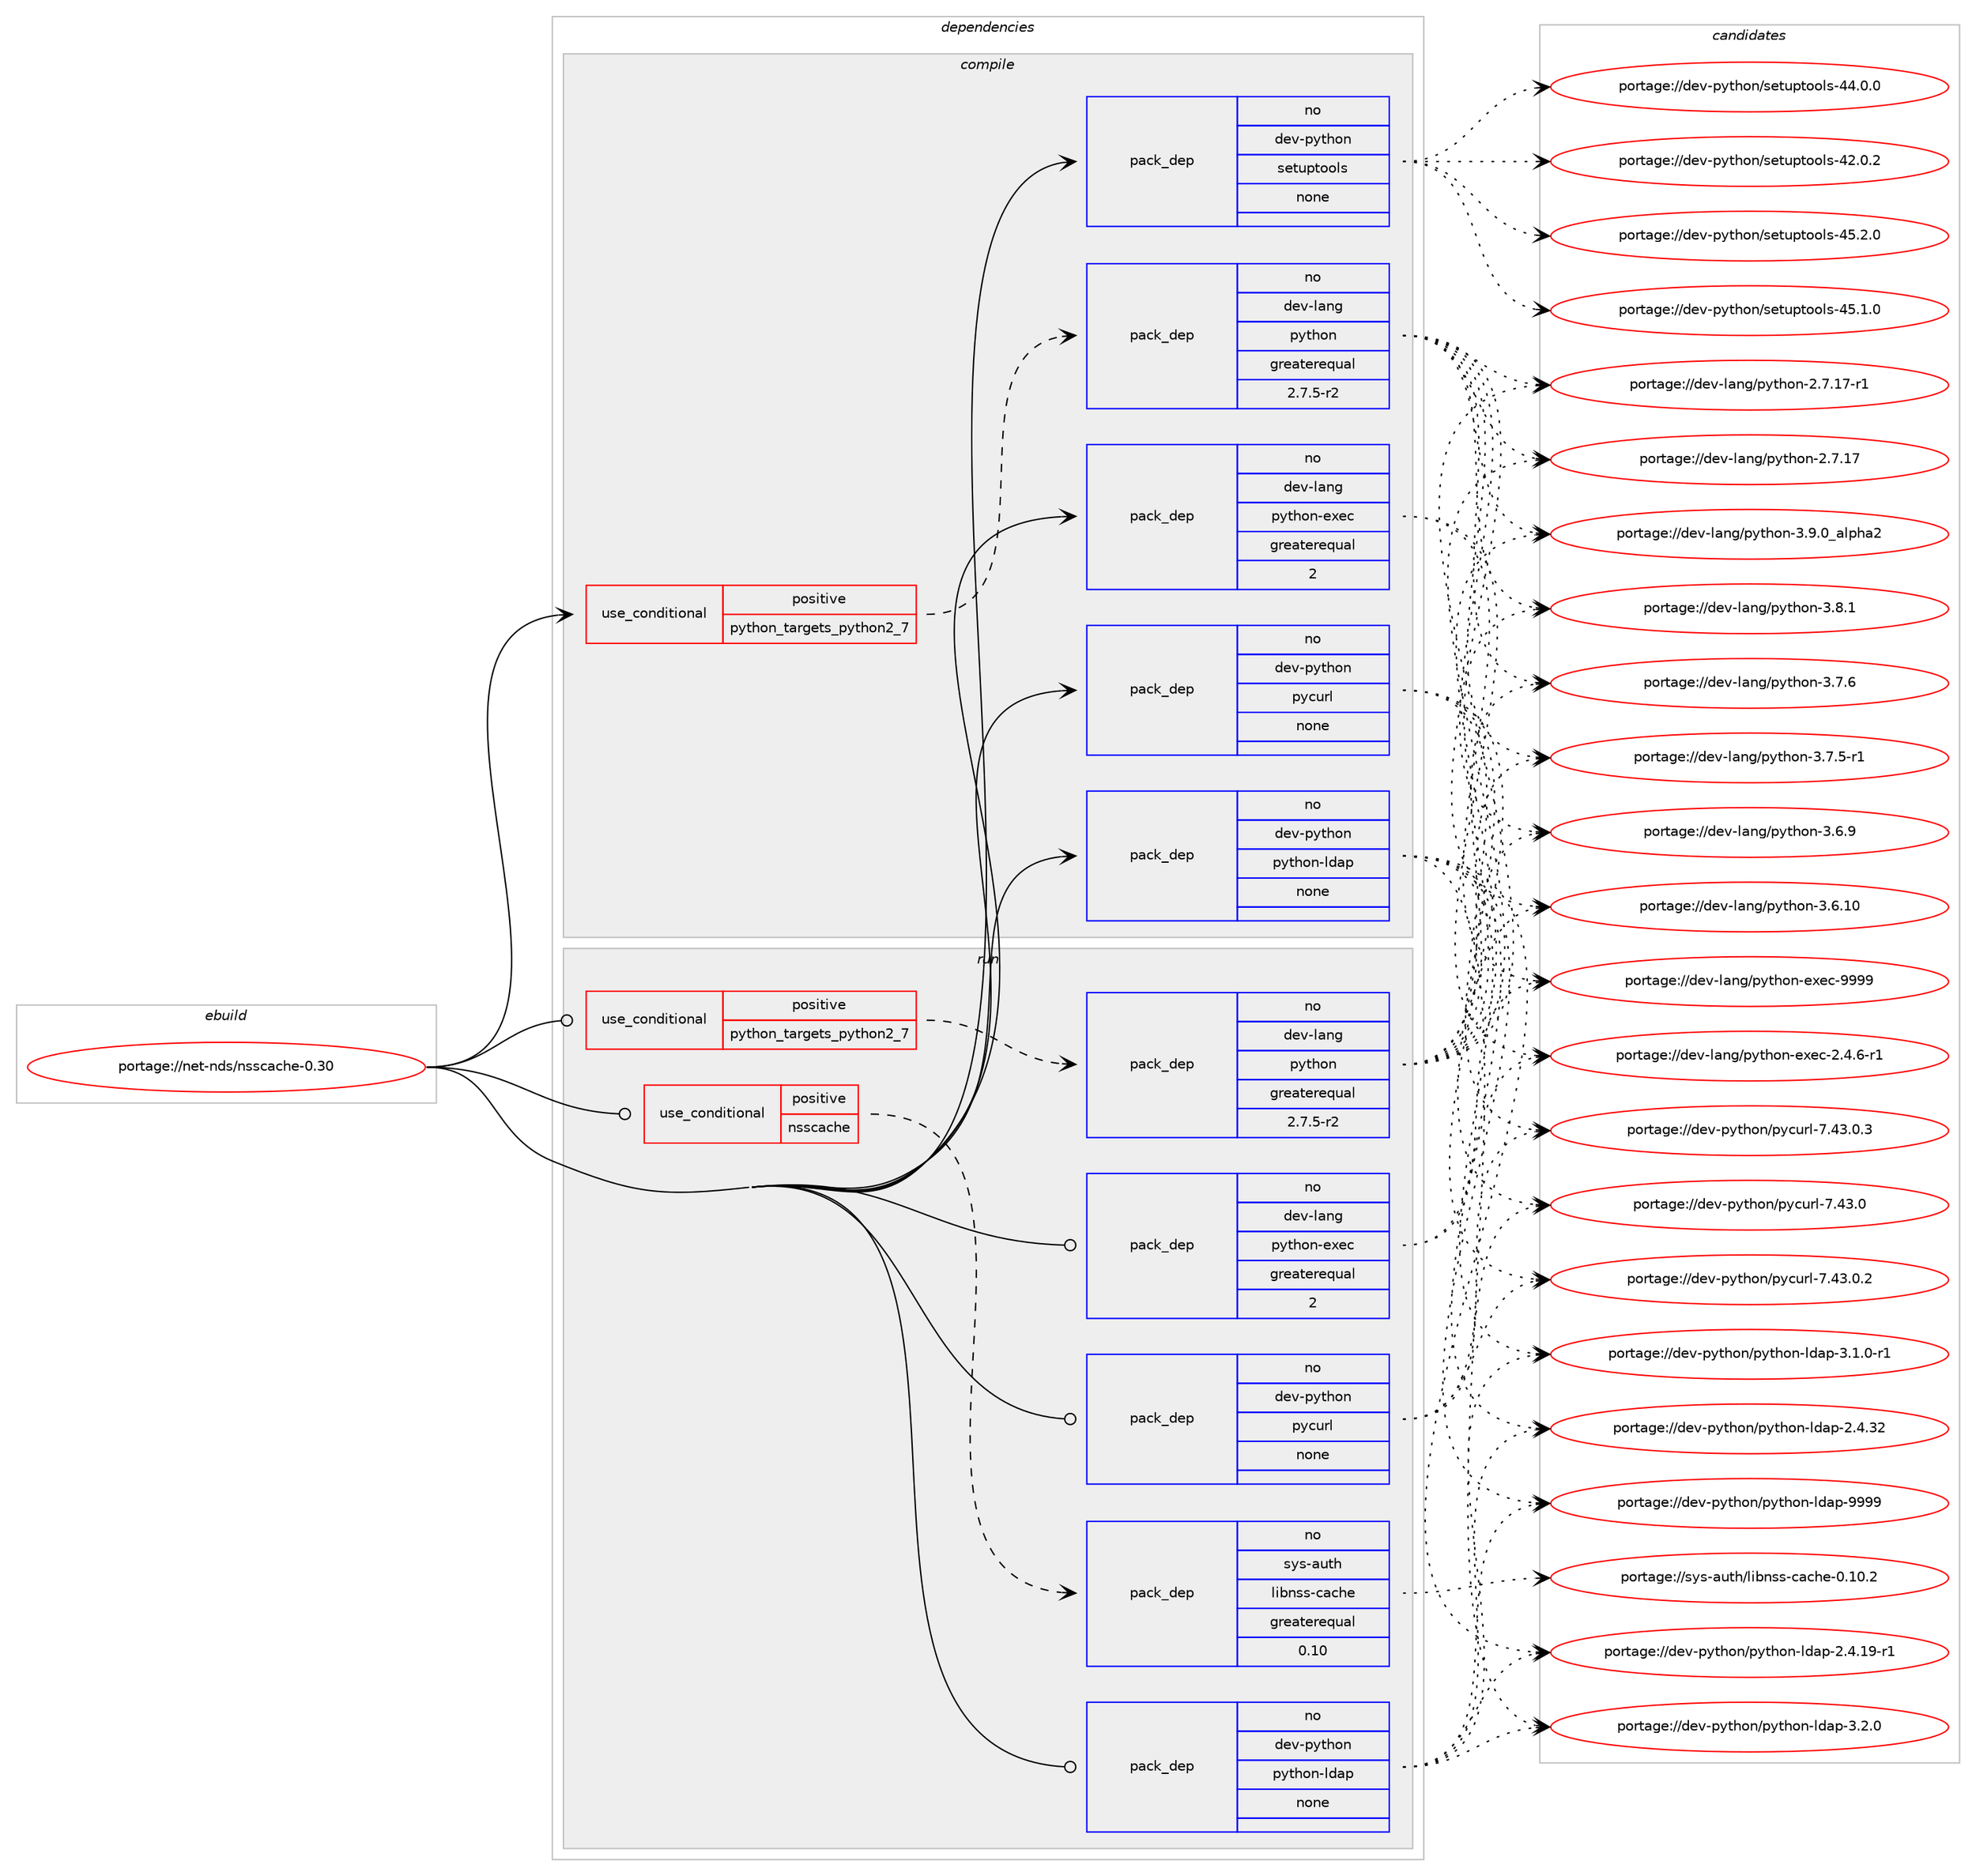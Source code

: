 digraph prolog {

# *************
# Graph options
# *************

newrank=true;
concentrate=true;
compound=true;
graph [rankdir=LR,fontname=Helvetica,fontsize=10,ranksep=1.5];#, ranksep=2.5, nodesep=0.2];
edge  [arrowhead=vee];
node  [fontname=Helvetica,fontsize=10];

# **********
# The ebuild
# **********

subgraph cluster_leftcol {
color=gray;
rank=same;
label=<<i>ebuild</i>>;
id [label="portage://net-nds/nsscache-0.30", color=red, width=4, href="../net-nds/nsscache-0.30.svg"];
}

# ****************
# The dependencies
# ****************

subgraph cluster_midcol {
color=gray;
label=<<i>dependencies</i>>;
subgraph cluster_compile {
fillcolor="#eeeeee";
style=filled;
label=<<i>compile</i>>;
subgraph cond24351 {
dependency119044 [label=<<TABLE BORDER="0" CELLBORDER="1" CELLSPACING="0" CELLPADDING="4"><TR><TD ROWSPAN="3" CELLPADDING="10">use_conditional</TD></TR><TR><TD>positive</TD></TR><TR><TD>python_targets_python2_7</TD></TR></TABLE>>, shape=none, color=red];
subgraph pack92725 {
dependency119045 [label=<<TABLE BORDER="0" CELLBORDER="1" CELLSPACING="0" CELLPADDING="4" WIDTH="220"><TR><TD ROWSPAN="6" CELLPADDING="30">pack_dep</TD></TR><TR><TD WIDTH="110">no</TD></TR><TR><TD>dev-lang</TD></TR><TR><TD>python</TD></TR><TR><TD>greaterequal</TD></TR><TR><TD>2.7.5-r2</TD></TR></TABLE>>, shape=none, color=blue];
}
dependency119044:e -> dependency119045:w [weight=20,style="dashed",arrowhead="vee"];
}
id:e -> dependency119044:w [weight=20,style="solid",arrowhead="vee"];
subgraph pack92726 {
dependency119046 [label=<<TABLE BORDER="0" CELLBORDER="1" CELLSPACING="0" CELLPADDING="4" WIDTH="220"><TR><TD ROWSPAN="6" CELLPADDING="30">pack_dep</TD></TR><TR><TD WIDTH="110">no</TD></TR><TR><TD>dev-lang</TD></TR><TR><TD>python-exec</TD></TR><TR><TD>greaterequal</TD></TR><TR><TD>2</TD></TR></TABLE>>, shape=none, color=blue];
}
id:e -> dependency119046:w [weight=20,style="solid",arrowhead="vee"];
subgraph pack92727 {
dependency119047 [label=<<TABLE BORDER="0" CELLBORDER="1" CELLSPACING="0" CELLPADDING="4" WIDTH="220"><TR><TD ROWSPAN="6" CELLPADDING="30">pack_dep</TD></TR><TR><TD WIDTH="110">no</TD></TR><TR><TD>dev-python</TD></TR><TR><TD>pycurl</TD></TR><TR><TD>none</TD></TR><TR><TD></TD></TR></TABLE>>, shape=none, color=blue];
}
id:e -> dependency119047:w [weight=20,style="solid",arrowhead="vee"];
subgraph pack92728 {
dependency119048 [label=<<TABLE BORDER="0" CELLBORDER="1" CELLSPACING="0" CELLPADDING="4" WIDTH="220"><TR><TD ROWSPAN="6" CELLPADDING="30">pack_dep</TD></TR><TR><TD WIDTH="110">no</TD></TR><TR><TD>dev-python</TD></TR><TR><TD>python-ldap</TD></TR><TR><TD>none</TD></TR><TR><TD></TD></TR></TABLE>>, shape=none, color=blue];
}
id:e -> dependency119048:w [weight=20,style="solid",arrowhead="vee"];
subgraph pack92729 {
dependency119049 [label=<<TABLE BORDER="0" CELLBORDER="1" CELLSPACING="0" CELLPADDING="4" WIDTH="220"><TR><TD ROWSPAN="6" CELLPADDING="30">pack_dep</TD></TR><TR><TD WIDTH="110">no</TD></TR><TR><TD>dev-python</TD></TR><TR><TD>setuptools</TD></TR><TR><TD>none</TD></TR><TR><TD></TD></TR></TABLE>>, shape=none, color=blue];
}
id:e -> dependency119049:w [weight=20,style="solid",arrowhead="vee"];
}
subgraph cluster_compileandrun {
fillcolor="#eeeeee";
style=filled;
label=<<i>compile and run</i>>;
}
subgraph cluster_run {
fillcolor="#eeeeee";
style=filled;
label=<<i>run</i>>;
subgraph cond24352 {
dependency119050 [label=<<TABLE BORDER="0" CELLBORDER="1" CELLSPACING="0" CELLPADDING="4"><TR><TD ROWSPAN="3" CELLPADDING="10">use_conditional</TD></TR><TR><TD>positive</TD></TR><TR><TD>nsscache</TD></TR></TABLE>>, shape=none, color=red];
subgraph pack92730 {
dependency119051 [label=<<TABLE BORDER="0" CELLBORDER="1" CELLSPACING="0" CELLPADDING="4" WIDTH="220"><TR><TD ROWSPAN="6" CELLPADDING="30">pack_dep</TD></TR><TR><TD WIDTH="110">no</TD></TR><TR><TD>sys-auth</TD></TR><TR><TD>libnss-cache</TD></TR><TR><TD>greaterequal</TD></TR><TR><TD>0.10</TD></TR></TABLE>>, shape=none, color=blue];
}
dependency119050:e -> dependency119051:w [weight=20,style="dashed",arrowhead="vee"];
}
id:e -> dependency119050:w [weight=20,style="solid",arrowhead="odot"];
subgraph cond24353 {
dependency119052 [label=<<TABLE BORDER="0" CELLBORDER="1" CELLSPACING="0" CELLPADDING="4"><TR><TD ROWSPAN="3" CELLPADDING="10">use_conditional</TD></TR><TR><TD>positive</TD></TR><TR><TD>python_targets_python2_7</TD></TR></TABLE>>, shape=none, color=red];
subgraph pack92731 {
dependency119053 [label=<<TABLE BORDER="0" CELLBORDER="1" CELLSPACING="0" CELLPADDING="4" WIDTH="220"><TR><TD ROWSPAN="6" CELLPADDING="30">pack_dep</TD></TR><TR><TD WIDTH="110">no</TD></TR><TR><TD>dev-lang</TD></TR><TR><TD>python</TD></TR><TR><TD>greaterequal</TD></TR><TR><TD>2.7.5-r2</TD></TR></TABLE>>, shape=none, color=blue];
}
dependency119052:e -> dependency119053:w [weight=20,style="dashed",arrowhead="vee"];
}
id:e -> dependency119052:w [weight=20,style="solid",arrowhead="odot"];
subgraph pack92732 {
dependency119054 [label=<<TABLE BORDER="0" CELLBORDER="1" CELLSPACING="0" CELLPADDING="4" WIDTH="220"><TR><TD ROWSPAN="6" CELLPADDING="30">pack_dep</TD></TR><TR><TD WIDTH="110">no</TD></TR><TR><TD>dev-lang</TD></TR><TR><TD>python-exec</TD></TR><TR><TD>greaterequal</TD></TR><TR><TD>2</TD></TR></TABLE>>, shape=none, color=blue];
}
id:e -> dependency119054:w [weight=20,style="solid",arrowhead="odot"];
subgraph pack92733 {
dependency119055 [label=<<TABLE BORDER="0" CELLBORDER="1" CELLSPACING="0" CELLPADDING="4" WIDTH="220"><TR><TD ROWSPAN="6" CELLPADDING="30">pack_dep</TD></TR><TR><TD WIDTH="110">no</TD></TR><TR><TD>dev-python</TD></TR><TR><TD>pycurl</TD></TR><TR><TD>none</TD></TR><TR><TD></TD></TR></TABLE>>, shape=none, color=blue];
}
id:e -> dependency119055:w [weight=20,style="solid",arrowhead="odot"];
subgraph pack92734 {
dependency119056 [label=<<TABLE BORDER="0" CELLBORDER="1" CELLSPACING="0" CELLPADDING="4" WIDTH="220"><TR><TD ROWSPAN="6" CELLPADDING="30">pack_dep</TD></TR><TR><TD WIDTH="110">no</TD></TR><TR><TD>dev-python</TD></TR><TR><TD>python-ldap</TD></TR><TR><TD>none</TD></TR><TR><TD></TD></TR></TABLE>>, shape=none, color=blue];
}
id:e -> dependency119056:w [weight=20,style="solid",arrowhead="odot"];
}
}

# **************
# The candidates
# **************

subgraph cluster_choices {
rank=same;
color=gray;
label=<<i>candidates</i>>;

subgraph choice92725 {
color=black;
nodesep=1;
choice10010111845108971101034711212111610411111045514657464895971081121049750 [label="portage://dev-lang/python-3.9.0_alpha2", color=red, width=4,href="../dev-lang/python-3.9.0_alpha2.svg"];
choice100101118451089711010347112121116104111110455146564649 [label="portage://dev-lang/python-3.8.1", color=red, width=4,href="../dev-lang/python-3.8.1.svg"];
choice100101118451089711010347112121116104111110455146554654 [label="portage://dev-lang/python-3.7.6", color=red, width=4,href="../dev-lang/python-3.7.6.svg"];
choice1001011184510897110103471121211161041111104551465546534511449 [label="portage://dev-lang/python-3.7.5-r1", color=red, width=4,href="../dev-lang/python-3.7.5-r1.svg"];
choice100101118451089711010347112121116104111110455146544657 [label="portage://dev-lang/python-3.6.9", color=red, width=4,href="../dev-lang/python-3.6.9.svg"];
choice10010111845108971101034711212111610411111045514654464948 [label="portage://dev-lang/python-3.6.10", color=red, width=4,href="../dev-lang/python-3.6.10.svg"];
choice100101118451089711010347112121116104111110455046554649554511449 [label="portage://dev-lang/python-2.7.17-r1", color=red, width=4,href="../dev-lang/python-2.7.17-r1.svg"];
choice10010111845108971101034711212111610411111045504655464955 [label="portage://dev-lang/python-2.7.17", color=red, width=4,href="../dev-lang/python-2.7.17.svg"];
dependency119045:e -> choice10010111845108971101034711212111610411111045514657464895971081121049750:w [style=dotted,weight="100"];
dependency119045:e -> choice100101118451089711010347112121116104111110455146564649:w [style=dotted,weight="100"];
dependency119045:e -> choice100101118451089711010347112121116104111110455146554654:w [style=dotted,weight="100"];
dependency119045:e -> choice1001011184510897110103471121211161041111104551465546534511449:w [style=dotted,weight="100"];
dependency119045:e -> choice100101118451089711010347112121116104111110455146544657:w [style=dotted,weight="100"];
dependency119045:e -> choice10010111845108971101034711212111610411111045514654464948:w [style=dotted,weight="100"];
dependency119045:e -> choice100101118451089711010347112121116104111110455046554649554511449:w [style=dotted,weight="100"];
dependency119045:e -> choice10010111845108971101034711212111610411111045504655464955:w [style=dotted,weight="100"];
}
subgraph choice92726 {
color=black;
nodesep=1;
choice10010111845108971101034711212111610411111045101120101994557575757 [label="portage://dev-lang/python-exec-9999", color=red, width=4,href="../dev-lang/python-exec-9999.svg"];
choice10010111845108971101034711212111610411111045101120101994550465246544511449 [label="portage://dev-lang/python-exec-2.4.6-r1", color=red, width=4,href="../dev-lang/python-exec-2.4.6-r1.svg"];
dependency119046:e -> choice10010111845108971101034711212111610411111045101120101994557575757:w [style=dotted,weight="100"];
dependency119046:e -> choice10010111845108971101034711212111610411111045101120101994550465246544511449:w [style=dotted,weight="100"];
}
subgraph choice92727 {
color=black;
nodesep=1;
choice100101118451121211161041111104711212199117114108455546525146484651 [label="portage://dev-python/pycurl-7.43.0.3", color=red, width=4,href="../dev-python/pycurl-7.43.0.3.svg"];
choice100101118451121211161041111104711212199117114108455546525146484650 [label="portage://dev-python/pycurl-7.43.0.2", color=red, width=4,href="../dev-python/pycurl-7.43.0.2.svg"];
choice10010111845112121116104111110471121219911711410845554652514648 [label="portage://dev-python/pycurl-7.43.0", color=red, width=4,href="../dev-python/pycurl-7.43.0.svg"];
dependency119047:e -> choice100101118451121211161041111104711212199117114108455546525146484651:w [style=dotted,weight="100"];
dependency119047:e -> choice100101118451121211161041111104711212199117114108455546525146484650:w [style=dotted,weight="100"];
dependency119047:e -> choice10010111845112121116104111110471121219911711410845554652514648:w [style=dotted,weight="100"];
}
subgraph choice92728 {
color=black;
nodesep=1;
choice100101118451121211161041111104711212111610411111045108100971124557575757 [label="portage://dev-python/python-ldap-9999", color=red, width=4,href="../dev-python/python-ldap-9999.svg"];
choice10010111845112121116104111110471121211161041111104510810097112455146504648 [label="portage://dev-python/python-ldap-3.2.0", color=red, width=4,href="../dev-python/python-ldap-3.2.0.svg"];
choice100101118451121211161041111104711212111610411111045108100971124551464946484511449 [label="portage://dev-python/python-ldap-3.1.0-r1", color=red, width=4,href="../dev-python/python-ldap-3.1.0-r1.svg"];
choice1001011184511212111610411111047112121116104111110451081009711245504652465150 [label="portage://dev-python/python-ldap-2.4.32", color=red, width=4,href="../dev-python/python-ldap-2.4.32.svg"];
choice10010111845112121116104111110471121211161041111104510810097112455046524649574511449 [label="portage://dev-python/python-ldap-2.4.19-r1", color=red, width=4,href="../dev-python/python-ldap-2.4.19-r1.svg"];
dependency119048:e -> choice100101118451121211161041111104711212111610411111045108100971124557575757:w [style=dotted,weight="100"];
dependency119048:e -> choice10010111845112121116104111110471121211161041111104510810097112455146504648:w [style=dotted,weight="100"];
dependency119048:e -> choice100101118451121211161041111104711212111610411111045108100971124551464946484511449:w [style=dotted,weight="100"];
dependency119048:e -> choice1001011184511212111610411111047112121116104111110451081009711245504652465150:w [style=dotted,weight="100"];
dependency119048:e -> choice10010111845112121116104111110471121211161041111104510810097112455046524649574511449:w [style=dotted,weight="100"];
}
subgraph choice92729 {
color=black;
nodesep=1;
choice100101118451121211161041111104711510111611711211611111110811545525346504648 [label="portage://dev-python/setuptools-45.2.0", color=red, width=4,href="../dev-python/setuptools-45.2.0.svg"];
choice100101118451121211161041111104711510111611711211611111110811545525346494648 [label="portage://dev-python/setuptools-45.1.0", color=red, width=4,href="../dev-python/setuptools-45.1.0.svg"];
choice100101118451121211161041111104711510111611711211611111110811545525246484648 [label="portage://dev-python/setuptools-44.0.0", color=red, width=4,href="../dev-python/setuptools-44.0.0.svg"];
choice100101118451121211161041111104711510111611711211611111110811545525046484650 [label="portage://dev-python/setuptools-42.0.2", color=red, width=4,href="../dev-python/setuptools-42.0.2.svg"];
dependency119049:e -> choice100101118451121211161041111104711510111611711211611111110811545525346504648:w [style=dotted,weight="100"];
dependency119049:e -> choice100101118451121211161041111104711510111611711211611111110811545525346494648:w [style=dotted,weight="100"];
dependency119049:e -> choice100101118451121211161041111104711510111611711211611111110811545525246484648:w [style=dotted,weight="100"];
dependency119049:e -> choice100101118451121211161041111104711510111611711211611111110811545525046484650:w [style=dotted,weight="100"];
}
subgraph choice92730 {
color=black;
nodesep=1;
choice115121115459711711610447108105981101151154599979910410145484649484650 [label="portage://sys-auth/libnss-cache-0.10.2", color=red, width=4,href="../sys-auth/libnss-cache-0.10.2.svg"];
dependency119051:e -> choice115121115459711711610447108105981101151154599979910410145484649484650:w [style=dotted,weight="100"];
}
subgraph choice92731 {
color=black;
nodesep=1;
choice10010111845108971101034711212111610411111045514657464895971081121049750 [label="portage://dev-lang/python-3.9.0_alpha2", color=red, width=4,href="../dev-lang/python-3.9.0_alpha2.svg"];
choice100101118451089711010347112121116104111110455146564649 [label="portage://dev-lang/python-3.8.1", color=red, width=4,href="../dev-lang/python-3.8.1.svg"];
choice100101118451089711010347112121116104111110455146554654 [label="portage://dev-lang/python-3.7.6", color=red, width=4,href="../dev-lang/python-3.7.6.svg"];
choice1001011184510897110103471121211161041111104551465546534511449 [label="portage://dev-lang/python-3.7.5-r1", color=red, width=4,href="../dev-lang/python-3.7.5-r1.svg"];
choice100101118451089711010347112121116104111110455146544657 [label="portage://dev-lang/python-3.6.9", color=red, width=4,href="../dev-lang/python-3.6.9.svg"];
choice10010111845108971101034711212111610411111045514654464948 [label="portage://dev-lang/python-3.6.10", color=red, width=4,href="../dev-lang/python-3.6.10.svg"];
choice100101118451089711010347112121116104111110455046554649554511449 [label="portage://dev-lang/python-2.7.17-r1", color=red, width=4,href="../dev-lang/python-2.7.17-r1.svg"];
choice10010111845108971101034711212111610411111045504655464955 [label="portage://dev-lang/python-2.7.17", color=red, width=4,href="../dev-lang/python-2.7.17.svg"];
dependency119053:e -> choice10010111845108971101034711212111610411111045514657464895971081121049750:w [style=dotted,weight="100"];
dependency119053:e -> choice100101118451089711010347112121116104111110455146564649:w [style=dotted,weight="100"];
dependency119053:e -> choice100101118451089711010347112121116104111110455146554654:w [style=dotted,weight="100"];
dependency119053:e -> choice1001011184510897110103471121211161041111104551465546534511449:w [style=dotted,weight="100"];
dependency119053:e -> choice100101118451089711010347112121116104111110455146544657:w [style=dotted,weight="100"];
dependency119053:e -> choice10010111845108971101034711212111610411111045514654464948:w [style=dotted,weight="100"];
dependency119053:e -> choice100101118451089711010347112121116104111110455046554649554511449:w [style=dotted,weight="100"];
dependency119053:e -> choice10010111845108971101034711212111610411111045504655464955:w [style=dotted,weight="100"];
}
subgraph choice92732 {
color=black;
nodesep=1;
choice10010111845108971101034711212111610411111045101120101994557575757 [label="portage://dev-lang/python-exec-9999", color=red, width=4,href="../dev-lang/python-exec-9999.svg"];
choice10010111845108971101034711212111610411111045101120101994550465246544511449 [label="portage://dev-lang/python-exec-2.4.6-r1", color=red, width=4,href="../dev-lang/python-exec-2.4.6-r1.svg"];
dependency119054:e -> choice10010111845108971101034711212111610411111045101120101994557575757:w [style=dotted,weight="100"];
dependency119054:e -> choice10010111845108971101034711212111610411111045101120101994550465246544511449:w [style=dotted,weight="100"];
}
subgraph choice92733 {
color=black;
nodesep=1;
choice100101118451121211161041111104711212199117114108455546525146484651 [label="portage://dev-python/pycurl-7.43.0.3", color=red, width=4,href="../dev-python/pycurl-7.43.0.3.svg"];
choice100101118451121211161041111104711212199117114108455546525146484650 [label="portage://dev-python/pycurl-7.43.0.2", color=red, width=4,href="../dev-python/pycurl-7.43.0.2.svg"];
choice10010111845112121116104111110471121219911711410845554652514648 [label="portage://dev-python/pycurl-7.43.0", color=red, width=4,href="../dev-python/pycurl-7.43.0.svg"];
dependency119055:e -> choice100101118451121211161041111104711212199117114108455546525146484651:w [style=dotted,weight="100"];
dependency119055:e -> choice100101118451121211161041111104711212199117114108455546525146484650:w [style=dotted,weight="100"];
dependency119055:e -> choice10010111845112121116104111110471121219911711410845554652514648:w [style=dotted,weight="100"];
}
subgraph choice92734 {
color=black;
nodesep=1;
choice100101118451121211161041111104711212111610411111045108100971124557575757 [label="portage://dev-python/python-ldap-9999", color=red, width=4,href="../dev-python/python-ldap-9999.svg"];
choice10010111845112121116104111110471121211161041111104510810097112455146504648 [label="portage://dev-python/python-ldap-3.2.0", color=red, width=4,href="../dev-python/python-ldap-3.2.0.svg"];
choice100101118451121211161041111104711212111610411111045108100971124551464946484511449 [label="portage://dev-python/python-ldap-3.1.0-r1", color=red, width=4,href="../dev-python/python-ldap-3.1.0-r1.svg"];
choice1001011184511212111610411111047112121116104111110451081009711245504652465150 [label="portage://dev-python/python-ldap-2.4.32", color=red, width=4,href="../dev-python/python-ldap-2.4.32.svg"];
choice10010111845112121116104111110471121211161041111104510810097112455046524649574511449 [label="portage://dev-python/python-ldap-2.4.19-r1", color=red, width=4,href="../dev-python/python-ldap-2.4.19-r1.svg"];
dependency119056:e -> choice100101118451121211161041111104711212111610411111045108100971124557575757:w [style=dotted,weight="100"];
dependency119056:e -> choice10010111845112121116104111110471121211161041111104510810097112455146504648:w [style=dotted,weight="100"];
dependency119056:e -> choice100101118451121211161041111104711212111610411111045108100971124551464946484511449:w [style=dotted,weight="100"];
dependency119056:e -> choice1001011184511212111610411111047112121116104111110451081009711245504652465150:w [style=dotted,weight="100"];
dependency119056:e -> choice10010111845112121116104111110471121211161041111104510810097112455046524649574511449:w [style=dotted,weight="100"];
}
}

}
